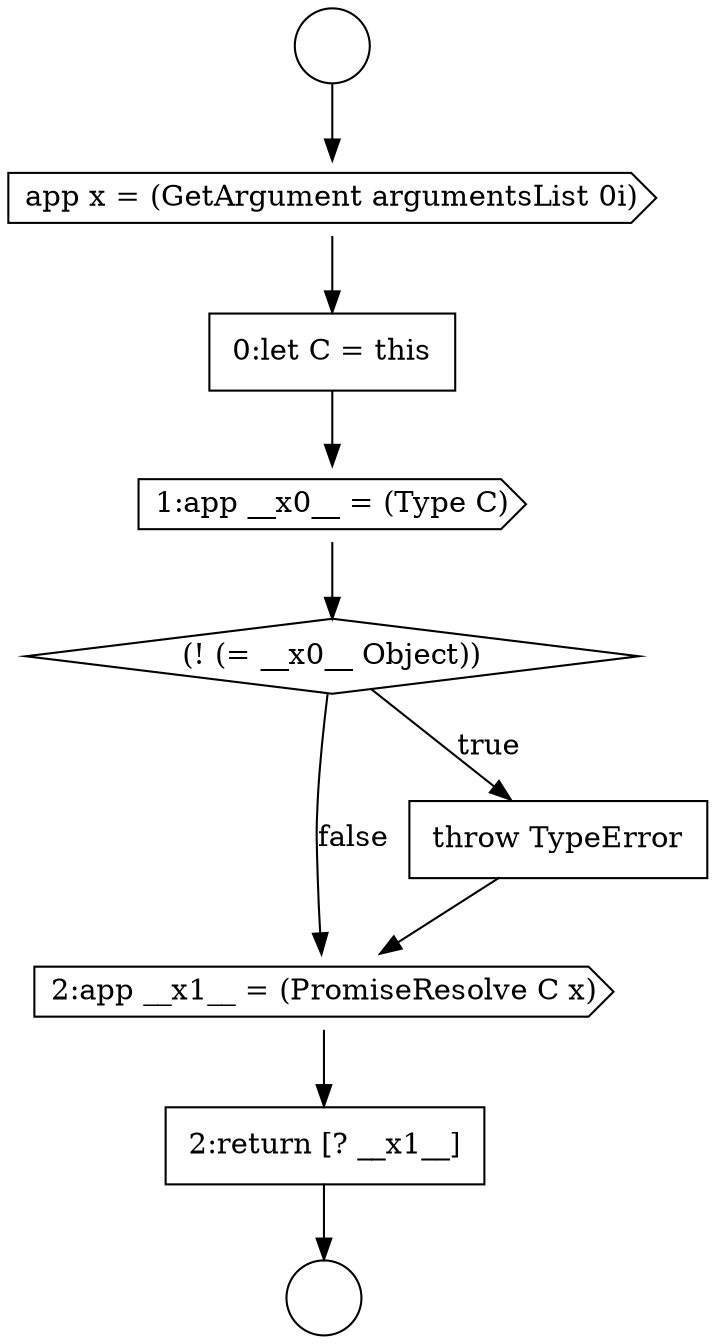 digraph {
  node17684 [shape=circle label=" " color="black" fillcolor="white" style=filled]
  node17688 [shape=cds, label=<<font color="black">1:app __x0__ = (Type C)</font>> color="black" fillcolor="white" style=filled]
  node17691 [shape=cds, label=<<font color="black">2:app __x1__ = (PromiseResolve C x)</font>> color="black" fillcolor="white" style=filled]
  node17687 [shape=none, margin=0, label=<<font color="black">
    <table border="0" cellborder="1" cellspacing="0" cellpadding="10">
      <tr><td align="left">0:let C = this</td></tr>
    </table>
  </font>> color="black" fillcolor="white" style=filled]
  node17692 [shape=none, margin=0, label=<<font color="black">
    <table border="0" cellborder="1" cellspacing="0" cellpadding="10">
      <tr><td align="left">2:return [? __x1__]</td></tr>
    </table>
  </font>> color="black" fillcolor="white" style=filled]
  node17686 [shape=cds, label=<<font color="black">app x = (GetArgument argumentsList 0i)</font>> color="black" fillcolor="white" style=filled]
  node17689 [shape=diamond, label=<<font color="black">(! (= __x0__ Object))</font>> color="black" fillcolor="white" style=filled]
  node17685 [shape=circle label=" " color="black" fillcolor="white" style=filled]
  node17690 [shape=none, margin=0, label=<<font color="black">
    <table border="0" cellborder="1" cellspacing="0" cellpadding="10">
      <tr><td align="left">throw TypeError</td></tr>
    </table>
  </font>> color="black" fillcolor="white" style=filled]
  node17691 -> node17692 [ color="black"]
  node17688 -> node17689 [ color="black"]
  node17686 -> node17687 [ color="black"]
  node17692 -> node17685 [ color="black"]
  node17689 -> node17690 [label=<<font color="black">true</font>> color="black"]
  node17689 -> node17691 [label=<<font color="black">false</font>> color="black"]
  node17687 -> node17688 [ color="black"]
  node17684 -> node17686 [ color="black"]
  node17690 -> node17691 [ color="black"]
}
